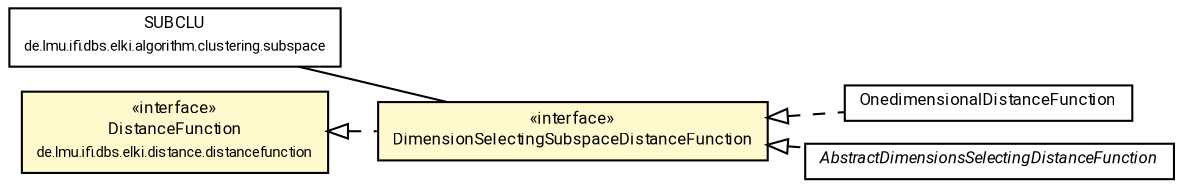 #!/usr/local/bin/dot
#
# Class diagram 
# Generated by UMLGraph version R5_7_2-60-g0e99a6 (http://www.spinellis.gr/umlgraph/)
#

digraph G {
	graph [fontnames="svg"]
	edge [fontname="Roboto",fontsize=7,labelfontname="Roboto",labelfontsize=7,color="black"];
	node [fontname="Roboto",fontcolor="black",fontsize=8,shape=plaintext,margin=0,width=0,height=0];
	nodesep=0.15;
	ranksep=0.25;
	rankdir=LR;
	// de.lmu.ifi.dbs.elki.algorithm.clustering.subspace.SUBCLU<V extends de.lmu.ifi.dbs.elki.data.NumberVector>
	c3338196 [label=<<table title="de.lmu.ifi.dbs.elki.algorithm.clustering.subspace.SUBCLU" border="0" cellborder="1" cellspacing="0" cellpadding="2" href="../../../algorithm/clustering/subspace/SUBCLU.html" target="_parent">
		<tr><td><table border="0" cellspacing="0" cellpadding="1">
		<tr><td align="center" balign="center"> <font face="Roboto">SUBCLU</font> </td></tr>
		<tr><td align="center" balign="center"> <font face="Roboto" point-size="7.0">de.lmu.ifi.dbs.elki.algorithm.clustering.subspace</font> </td></tr>
		</table></td></tr>
		</table>>, URL="../../../algorithm/clustering/subspace/SUBCLU.html"];
	// de.lmu.ifi.dbs.elki.distance.distancefunction.DistanceFunction<O>
	c3338385 [label=<<table title="de.lmu.ifi.dbs.elki.distance.distancefunction.DistanceFunction" border="0" cellborder="1" cellspacing="0" cellpadding="2" bgcolor="LemonChiffon" href="../DistanceFunction.html" target="_parent">
		<tr><td><table border="0" cellspacing="0" cellpadding="1">
		<tr><td align="center" balign="center"> &#171;interface&#187; </td></tr>
		<tr><td align="center" balign="center"> <font face="Roboto">DistanceFunction</font> </td></tr>
		<tr><td align="center" balign="center"> <font face="Roboto" point-size="7.0">de.lmu.ifi.dbs.elki.distance.distancefunction</font> </td></tr>
		</table></td></tr>
		</table>>, URL="../DistanceFunction.html"];
	// de.lmu.ifi.dbs.elki.distance.distancefunction.subspace.DimensionSelectingSubspaceDistanceFunction<O>
	c3338799 [label=<<table title="de.lmu.ifi.dbs.elki.distance.distancefunction.subspace.DimensionSelectingSubspaceDistanceFunction" border="0" cellborder="1" cellspacing="0" cellpadding="2" bgcolor="lemonChiffon" href="DimensionSelectingSubspaceDistanceFunction.html" target="_parent">
		<tr><td><table border="0" cellspacing="0" cellpadding="1">
		<tr><td align="center" balign="center"> &#171;interface&#187; </td></tr>
		<tr><td align="center" balign="center"> <font face="Roboto">DimensionSelectingSubspaceDistanceFunction</font> </td></tr>
		</table></td></tr>
		</table>>, URL="DimensionSelectingSubspaceDistanceFunction.html"];
	// de.lmu.ifi.dbs.elki.distance.distancefunction.subspace.OnedimensionalDistanceFunction
	c3338800 [label=<<table title="de.lmu.ifi.dbs.elki.distance.distancefunction.subspace.OnedimensionalDistanceFunction" border="0" cellborder="1" cellspacing="0" cellpadding="2" href="OnedimensionalDistanceFunction.html" target="_parent">
		<tr><td><table border="0" cellspacing="0" cellpadding="1">
		<tr><td align="center" balign="center"> <font face="Roboto">OnedimensionalDistanceFunction</font> </td></tr>
		</table></td></tr>
		</table>>, URL="OnedimensionalDistanceFunction.html"];
	// de.lmu.ifi.dbs.elki.distance.distancefunction.subspace.AbstractDimensionsSelectingDistanceFunction<V extends de.lmu.ifi.dbs.elki.data.FeatureVector<?>>
	c3338806 [label=<<table title="de.lmu.ifi.dbs.elki.distance.distancefunction.subspace.AbstractDimensionsSelectingDistanceFunction" border="0" cellborder="1" cellspacing="0" cellpadding="2" href="AbstractDimensionsSelectingDistanceFunction.html" target="_parent">
		<tr><td><table border="0" cellspacing="0" cellpadding="1">
		<tr><td align="center" balign="center"> <font face="Roboto"><i>AbstractDimensionsSelectingDistanceFunction</i></font> </td></tr>
		</table></td></tr>
		</table>>, URL="AbstractDimensionsSelectingDistanceFunction.html"];
	// de.lmu.ifi.dbs.elki.algorithm.clustering.subspace.SUBCLU<V extends de.lmu.ifi.dbs.elki.data.NumberVector> assoc de.lmu.ifi.dbs.elki.distance.distancefunction.subspace.DimensionSelectingSubspaceDistanceFunction<O>
	c3338196 -> c3338799 [arrowhead=none,weight=2];
	// de.lmu.ifi.dbs.elki.distance.distancefunction.subspace.DimensionSelectingSubspaceDistanceFunction<O> implements de.lmu.ifi.dbs.elki.distance.distancefunction.DistanceFunction<O>
	c3338385 -> c3338799 [arrowtail=empty,style=dashed,dir=back,weight=9];
	// de.lmu.ifi.dbs.elki.distance.distancefunction.subspace.OnedimensionalDistanceFunction implements de.lmu.ifi.dbs.elki.distance.distancefunction.subspace.DimensionSelectingSubspaceDistanceFunction<O>
	c3338799 -> c3338800 [arrowtail=empty,style=dashed,dir=back,weight=9];
	// de.lmu.ifi.dbs.elki.distance.distancefunction.subspace.AbstractDimensionsSelectingDistanceFunction<V extends de.lmu.ifi.dbs.elki.data.FeatureVector<?>> implements de.lmu.ifi.dbs.elki.distance.distancefunction.subspace.DimensionSelectingSubspaceDistanceFunction<O>
	c3338799 -> c3338806 [arrowtail=empty,style=dashed,dir=back,weight=9];
}

